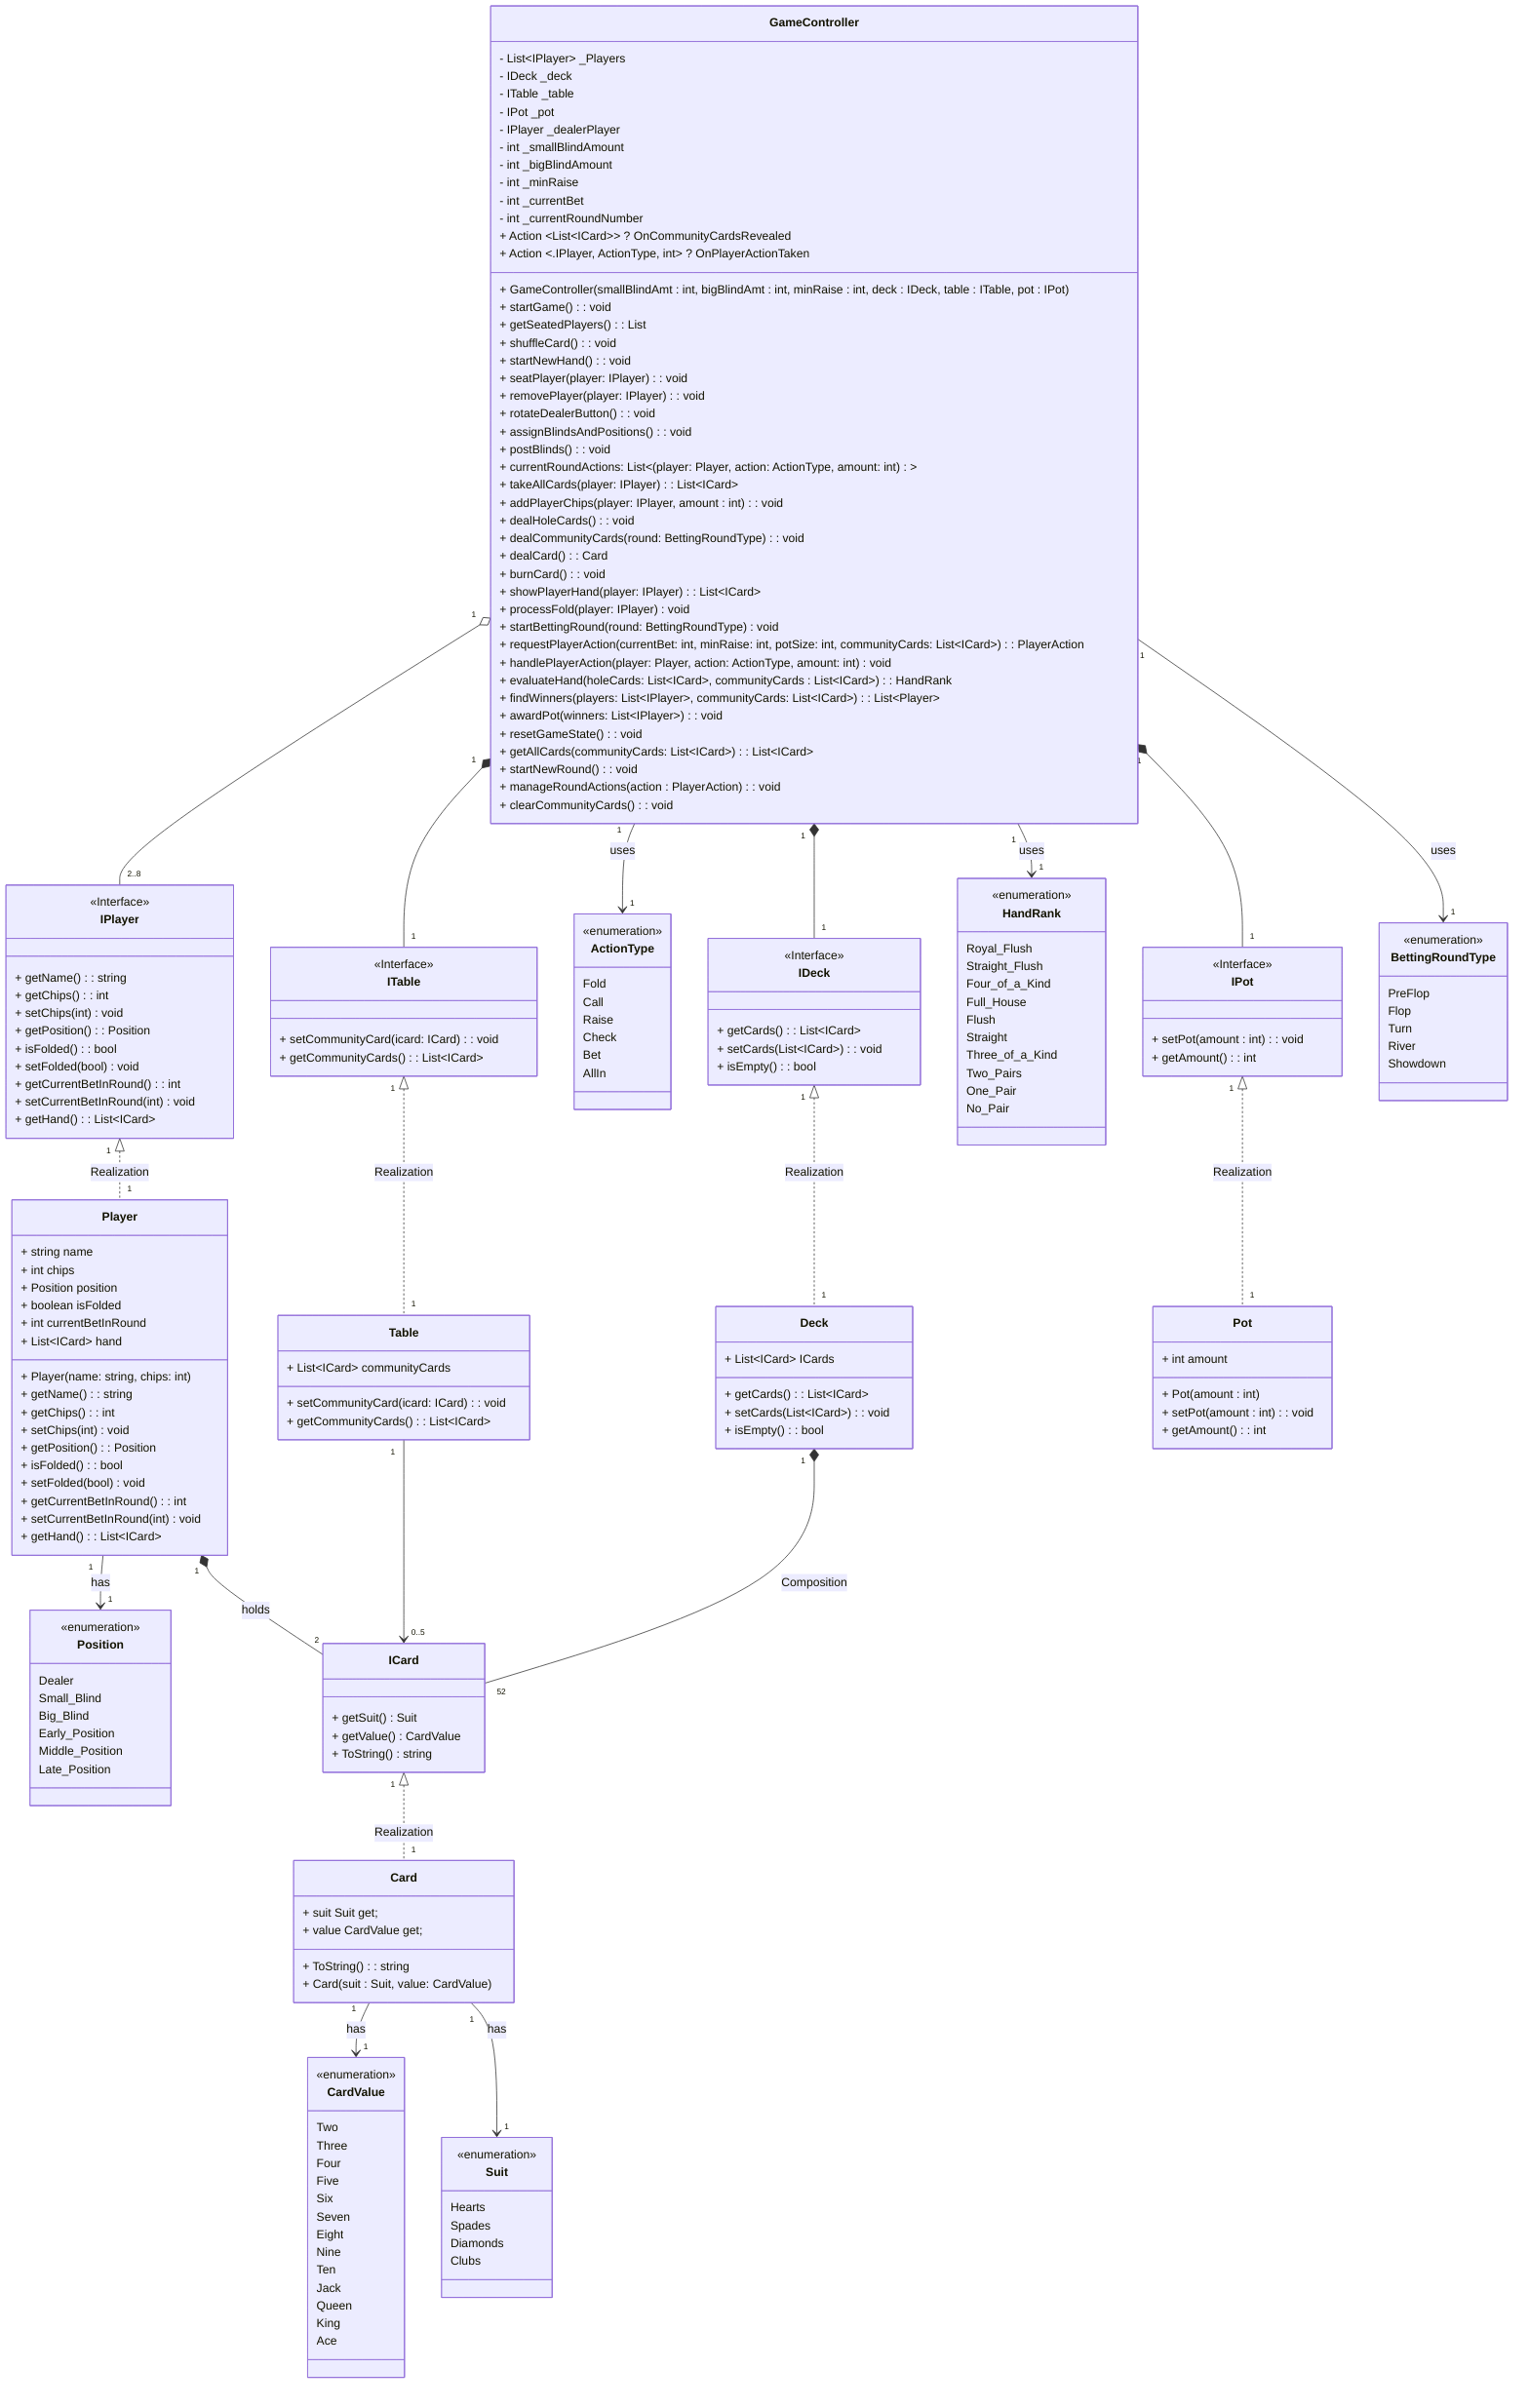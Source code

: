 ---
config:
  layout: dagre
---
classDiagram
direction TB
    class ITable {
	    + setCommunityCard(icard: ICard) : void
	    + getCommunityCards() : List~ICard~
    }
    class Table {
	    + List~ICard~ communityCards 
	    + setCommunityCard(icard: ICard) : void
	    + getCommunityCards() : List~ICard~
    }

    class IPlayer {
		+ getName(): string
		+ getChips(): int
		+ setChips(int) void
		+ getPosition(): Position
		+ isFolded(): bool
		+ setFolded(bool) void
		+ getCurrentBetInRound(): int
		+ setCurrentBetInRound(int) void
		+ getHand(): List~ICard~    
    }
    class Player {
	    + string name 
	    + int chips
	    + Position position
	    + boolean isFolded
	    + int currentBetInRound
	    + List~ICard~ hand 
	    + Player(name: string, chips: int)
		+ getName(): string
		+ getChips(): int
		+ setChips(int) void
		+ getPosition(): Position
		+ isFolded(): bool
		+ setFolded(bool) void
		+ getCurrentBetInRound(): int
		+ setCurrentBetInRound(int) void
		+ getHand(): List~ICard~
    }
    class Position {
	    Dealer
	    Small_Blind
	    Big_Blind
	    Early_Position
	    Middle_Position
	    Late_Position
    }
    class ActionType {
	    Fold
	    Call
	    Raise
	    Check
	    Bet
        AllIn
    }
    class IDeck {
	    + getCards() : List~ICard~
        + setCards(List~ICard~) : void
        + isEmpty() : bool
    }
    class Deck {
	    + List~ICard~ ICards 
		+ getCards() : List~ICard~
        + setCards(List~ICard~) : void
        + isEmpty() : bool
    }

	class ICard{
		+ getSuit() Suit
        + getValue() CardValue
        + ToString() string
	}

    class Card {
	    + suit Suit get;
	    + value CardValue get;
	    + ToString() : string
	    + Card(suit : Suit, value: CardValue)
    }
    class Suit {
	    Hearts
	    Spades
	    Diamonds
	    Clubs
    }
    class CardValue {
	    Two
	    Three
	    Four
	    Five
	    Six
	    Seven
	    Eight
	    Nine
	    Ten
	    Jack
	    Queen
	    King
	    Ace
    }
    class HandRank {
	    Royal_Flush
	    Straight_Flush
	    Four_of_a_Kind
	    Full_House
	    Flush
	    Straight
	    Three_of_a_Kind
	    Two_Pairs
	    One_Pair
	    No_Pair
    }
    class IPot {
	    + setPot(amount : int) : void
	    + getAmount() : int
    }
    class Pot {
	    + int amount 
	    + Pot(amount : int)
	    + setPot(amount : int) : void
	    + getAmount() : int
    }
    class BettingRoundType {
	    PreFlop
	    Flop
	    Turn
	    River
	    Showdown
    }
    class GameController {
	    - List~IPlayer~ _Players 
	    - IDeck _deck 
	    - ITable _table
	    - IPot _pot 
	    - IPlayer _dealerPlayer
	    - int _smallBlindAmount
	    - int _bigBlindAmount 
        - int _minRaise 
        - int _currentBet
		- int _currentRoundNumber 
	    + Action ~List~ICard~~ ? OnCommunityCardsRevealed
	    + Action <.IPlayer, ActionType, int> ? OnPlayerActionTaken
	    + GameController(smallBlindAmt : int, bigBlindAmt : int, minRaise : int, deck : IDeck, table : ITable, pot : IPot)
	    + startGame() : void
        + getSeatedPlayers(): List<IPlayer>
		+ shuffleCard() : void
        + startNewHand(): void
        + seatPlayer(player: IPlayer): void
        + removePlayer(player: IPlayer): void
	    + rotateDealerButton() : void
	    + assignBlindsAndPositions() : void
	    + postBlinds() : void
		+ currentRoundActions: List<(player: Player, action: ActionType, amount: int)>
	    + takeAllCards(player: IPlayer) : List~ICard~
	   	+ addPlayerChips(player: IPlayer, amount : int) : void
        + dealHoleCards() : void
	    + dealCommunityCards(round: BettingRoundType) : void
	    + dealCard() : Card
        + burnCard() : void
		+ showPlayerHand(player: IPlayer) : List~ICard~
		+ processFold(player: IPlayer) void
	    + startBettingRound(round: BettingRoundType) void
		+ requestPlayerAction(currentBet: int, minRaise: int, potSize: int, communityCards: List~ICard~) : PlayerAction
		+ handlePlayerAction(player: Player, action: ActionType, amount: int) void
	    + evaluateHand(holeCards: List~ICard~, communityCards : List~ICard~) : HandRank
	    + findWinners(players: List~IPlayer~, communityCards: List~ICard~) : List~Player~
        + awardPot(winners: List~IPlayer~) : void
        + resetGameState() : void
	    + getAllCards(communityCards: List~ICard~) : List~ICard~
	    + startNewRound() : void
	    + manageRoundActions(action : PlayerAction) : void
        + clearCommunityCards() : void
    }
	<<Interface>> ITable
	<<Interface>> IPlayer
	<<enumeration>> Position
	<<enumeration>> ActionType
	<<Interface>> IDeck
	<<enumeration>> Suit
	<<enumeration>> CardValue
	<<enumeration>> HandRank
	<<Interface>> IPot
	<<enumeration>> BettingRoundType
    GameController "1" *-- "1" IDeck
    GameController "1" *-- "1" ITable
    GameController "1" *-- "1" IPot
	GameController "1" o-- "2..8" IPlayer
    GameController "1" -->  "1" BettingRoundType : uses
    GameController "1" -->  "1" HandRank : uses
    GameController "1" -->  "1" ActionType : uses
	IDeck   "1" <|.. "1" Deck : Realization
    IPlayer "1" <|.. "1" Player : Realization
	ITable  "1" <|.. "1" Table : Realization
	IPot    "1" <|.. "1" Pot : Realization
	ICard    "1" <|.. "1" Card : Realization
    Player "1" --> "1" Position : has
    Player "1" *-- "2" ICard : holds
    Table "1" --> "0..5" ICard 
    Deck "1" *-- "52" ICard : Composition
    Card "1" -->  "1" CardValue : has
    Card "1" -->  "1" Suit : has